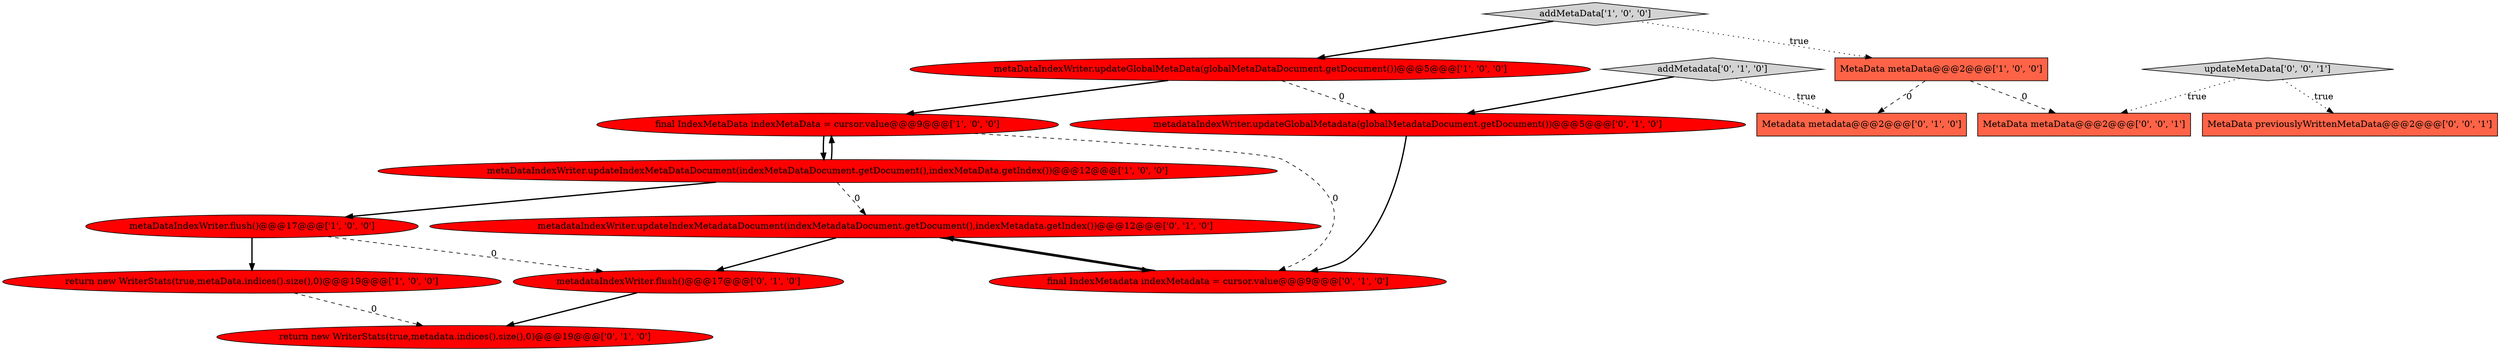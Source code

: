 digraph {
5 [style = filled, label = "metaDataIndexWriter.flush()@@@17@@@['1', '0', '0']", fillcolor = red, shape = ellipse image = "AAA1AAABBB1BBB"];
7 [style = filled, label = "Metadata metadata@@@2@@@['0', '1', '0']", fillcolor = tomato, shape = box image = "AAA1AAABBB2BBB"];
10 [style = filled, label = "final IndexMetadata indexMetadata = cursor.value@@@9@@@['0', '1', '0']", fillcolor = red, shape = ellipse image = "AAA1AAABBB2BBB"];
12 [style = filled, label = "metadataIndexWriter.flush()@@@17@@@['0', '1', '0']", fillcolor = red, shape = ellipse image = "AAA1AAABBB2BBB"];
4 [style = filled, label = "metaDataIndexWriter.updateGlobalMetaData(globalMetaDataDocument.getDocument())@@@5@@@['1', '0', '0']", fillcolor = red, shape = ellipse image = "AAA1AAABBB1BBB"];
11 [style = filled, label = "metadataIndexWriter.updateGlobalMetadata(globalMetadataDocument.getDocument())@@@5@@@['0', '1', '0']", fillcolor = red, shape = ellipse image = "AAA1AAABBB2BBB"];
3 [style = filled, label = "metaDataIndexWriter.updateIndexMetaDataDocument(indexMetaDataDocument.getDocument(),indexMetaData.getIndex())@@@12@@@['1', '0', '0']", fillcolor = red, shape = ellipse image = "AAA1AAABBB1BBB"];
15 [style = filled, label = "updateMetaData['0', '0', '1']", fillcolor = lightgray, shape = diamond image = "AAA0AAABBB3BBB"];
6 [style = filled, label = "addMetaData['1', '0', '0']", fillcolor = lightgray, shape = diamond image = "AAA0AAABBB1BBB"];
1 [style = filled, label = "final IndexMetaData indexMetaData = cursor.value@@@9@@@['1', '0', '0']", fillcolor = red, shape = ellipse image = "AAA1AAABBB1BBB"];
14 [style = filled, label = "MetaData previouslyWrittenMetaData@@@2@@@['0', '0', '1']", fillcolor = tomato, shape = box image = "AAA0AAABBB3BBB"];
0 [style = filled, label = "MetaData metaData@@@2@@@['1', '0', '0']", fillcolor = tomato, shape = box image = "AAA1AAABBB1BBB"];
13 [style = filled, label = "return new WriterStats(true,metadata.indices().size(),0)@@@19@@@['0', '1', '0']", fillcolor = red, shape = ellipse image = "AAA1AAABBB2BBB"];
2 [style = filled, label = "return new WriterStats(true,metaData.indices().size(),0)@@@19@@@['1', '0', '0']", fillcolor = red, shape = ellipse image = "AAA1AAABBB1BBB"];
8 [style = filled, label = "addMetadata['0', '1', '0']", fillcolor = lightgray, shape = diamond image = "AAA0AAABBB2BBB"];
9 [style = filled, label = "metadataIndexWriter.updateIndexMetadataDocument(indexMetadataDocument.getDocument(),indexMetadata.getIndex())@@@12@@@['0', '1', '0']", fillcolor = red, shape = ellipse image = "AAA1AAABBB2BBB"];
16 [style = filled, label = "MetaData metaData@@@2@@@['0', '0', '1']", fillcolor = tomato, shape = box image = "AAA0AAABBB3BBB"];
5->12 [style = dashed, label="0"];
3->1 [style = bold, label=""];
0->16 [style = dashed, label="0"];
1->3 [style = bold, label=""];
8->7 [style = dotted, label="true"];
1->10 [style = dashed, label="0"];
9->10 [style = bold, label=""];
15->14 [style = dotted, label="true"];
15->16 [style = dotted, label="true"];
12->13 [style = bold, label=""];
6->4 [style = bold, label=""];
5->2 [style = bold, label=""];
3->5 [style = bold, label=""];
3->9 [style = dashed, label="0"];
11->10 [style = bold, label=""];
2->13 [style = dashed, label="0"];
4->1 [style = bold, label=""];
10->9 [style = bold, label=""];
9->12 [style = bold, label=""];
6->0 [style = dotted, label="true"];
4->11 [style = dashed, label="0"];
0->7 [style = dashed, label="0"];
8->11 [style = bold, label=""];
}
